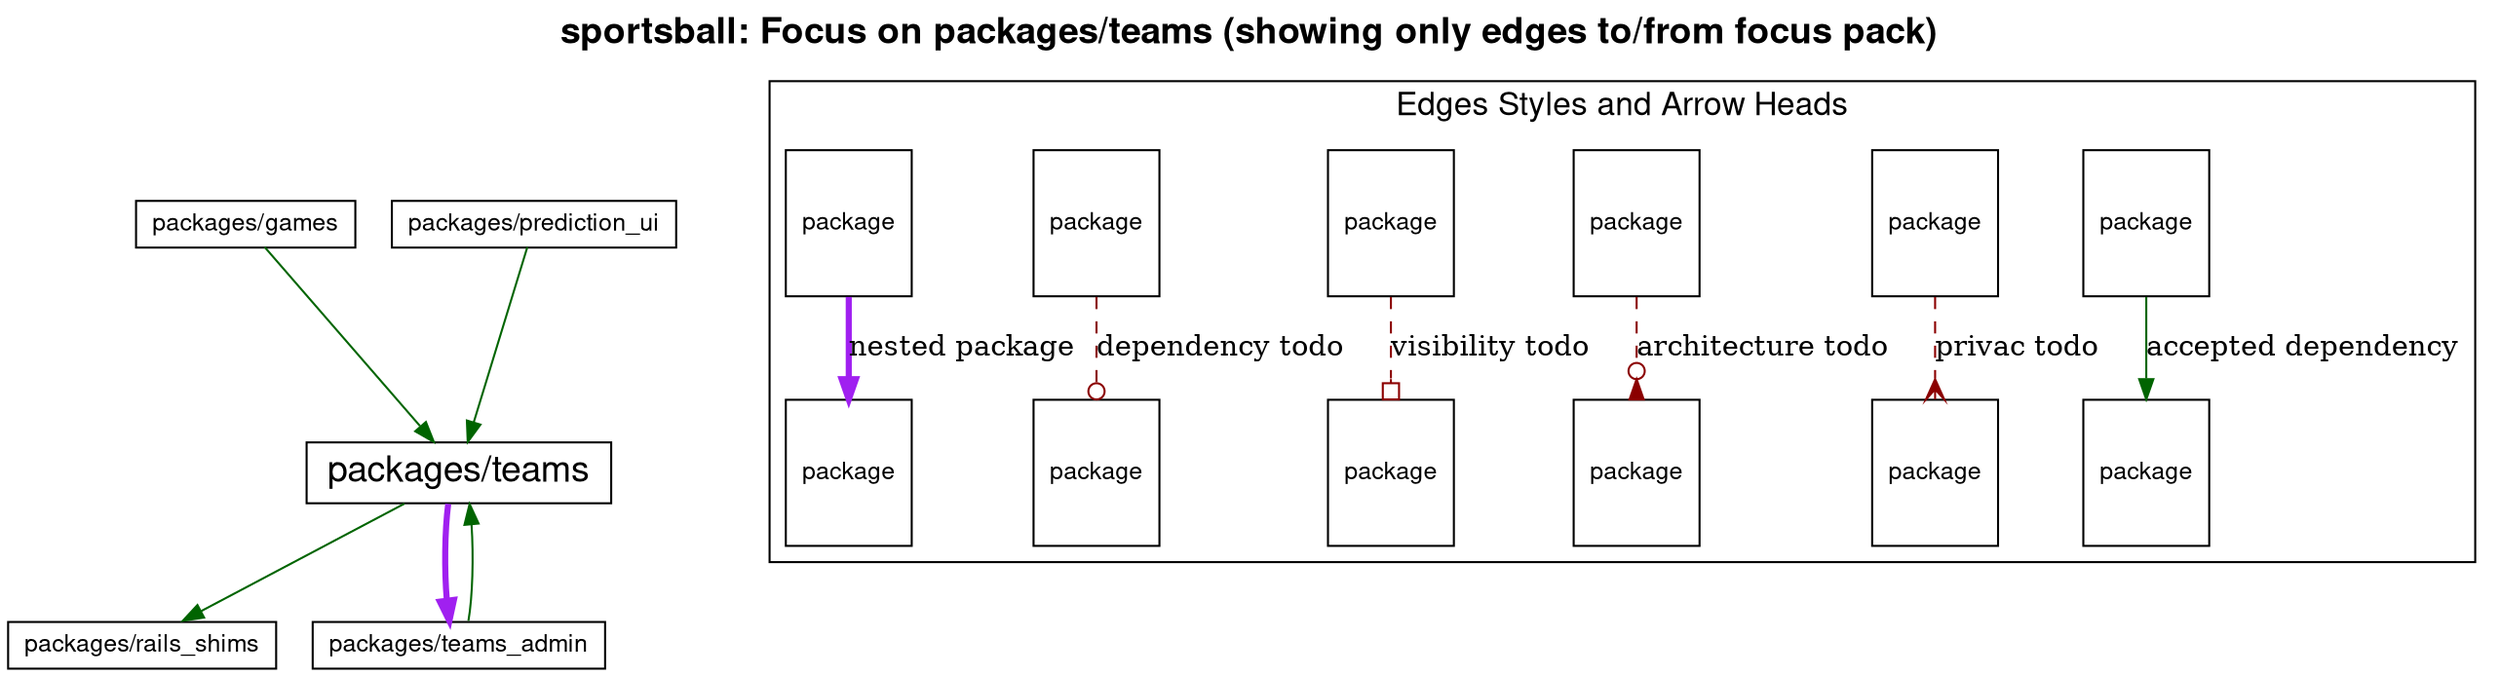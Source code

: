digraph package_diagram {
  rankdir=TD
  graph [
    labelloc="t"
    fontname="Helvetica,Arial,sans-serif"
    dpi=100
    layout=dot
    label=<<b>sportsball: Focus on packages/teams (showing only edges to/from focus pack)</b>>
    fontsize=18
  ]
  node [
    fontname="Helvetica,Arial,sans-serif"
    fontsize=26.0
    fontcolor=black
    fillcolor=white
    color=black
    height=1.0
    style=filled
    shape=plain
  ]
    subgraph NotInLayer {
      shape=box
      color=darkgrey
      fillcolor=lightblue
      style=filled
        cluster=false
        "packages/games" [
            fontsize=12.0
            label= <
                <table border='0' cellborder='1' cellspacing='0' cellpadding='4'>
                  <tr> <td align='left'> packages/games </td> </tr>
                </table>
              >
          ]
        
        "packages/prediction_ui" [
            fontsize=12.0
            label= <
                <table border='0' cellborder='1' cellspacing='0' cellpadding='4'>
                  <tr> <td align='left'> packages/prediction_ui </td> </tr>
                </table>
              >
          ]
        
        "packages/rails_shims" [
            fontsize=12.0
            label= <
                <table border='0' cellborder='1' cellspacing='0' cellpadding='4'>
                  <tr> <td align='left'> packages/rails_shims </td> </tr>
                </table>
              >
          ]
        
        "packages/teams" [
            fontsize=18.0
            label= <
                <table border='0' cellborder='1' cellspacing='0' cellpadding='4'>
                  <tr> <td align='left'> packages/teams </td> </tr>
                </table>
              >
          ]
        
        "packages/teams_admin" [
            fontsize=12.0
            label= <
                <table border='0' cellborder='1' cellspacing='0' cellpadding='4'>
                  <tr> <td align='left'> packages/teams_admin </td> </tr>
                </table>
              >
          ]
        
    }
          "packages/games" -> "packages/teams" [ color=darkgreen ]
          "packages/prediction_ui" -> "packages/teams" [ color=darkgreen ]
          "packages/teams" -> "packages/rails_shims" [ color=darkgreen ]
          "packages/teams_admin" -> "packages/teams" [ color=darkgreen ]
        "packages/teams" -> "packages/teams_admin" [ color=purple penwidth=3 ]
  subgraph cluster_legend {
    fontsize=16
    label="Edges Styles and Arrow Heads"
    A [ fontsize=12 shape=box label="package"]
    B [ fontsize=12 shape=box label="package"]
    C [ fontsize=12 shape=box label="package"]
    D [ fontsize=12 shape=box label="package"]
    E [ fontsize=12 shape=box label="package"]
    F [ fontsize=12 shape=box label="package"]
    G [ fontsize=12 shape=box label="package"]
    H [ fontsize=12 shape=box label="package"]
    I [ fontsize=12 shape=box label="package"]
    J [ fontsize=12 shape=box label="package"]
    K [ fontsize=12 shape=box label="package"]
    L [ fontsize=12 shape=box label="package"]
    A -> B [label="accepted dependency" color=darkgreen]
    C -> D [label="privac todo" color=darkred style=dashed arrowhead=crow]
    E -> F [label="architecture todo" color=darkred style=dashed arrowhead=invodot]
    G -> H [label="visibility todo" color=darkred style=dashed arrowhead=obox]
    I -> J [label="dependency todo" color=darkred style=dashed arrowhead=odot]
    K -> L [label="nested package" color=purple penwidth=3]
  }
  subgraph cluster_teams_legend {
    fontsize=16
    label="Team Colors"


  }
  J -> "" [style=invis]
}
